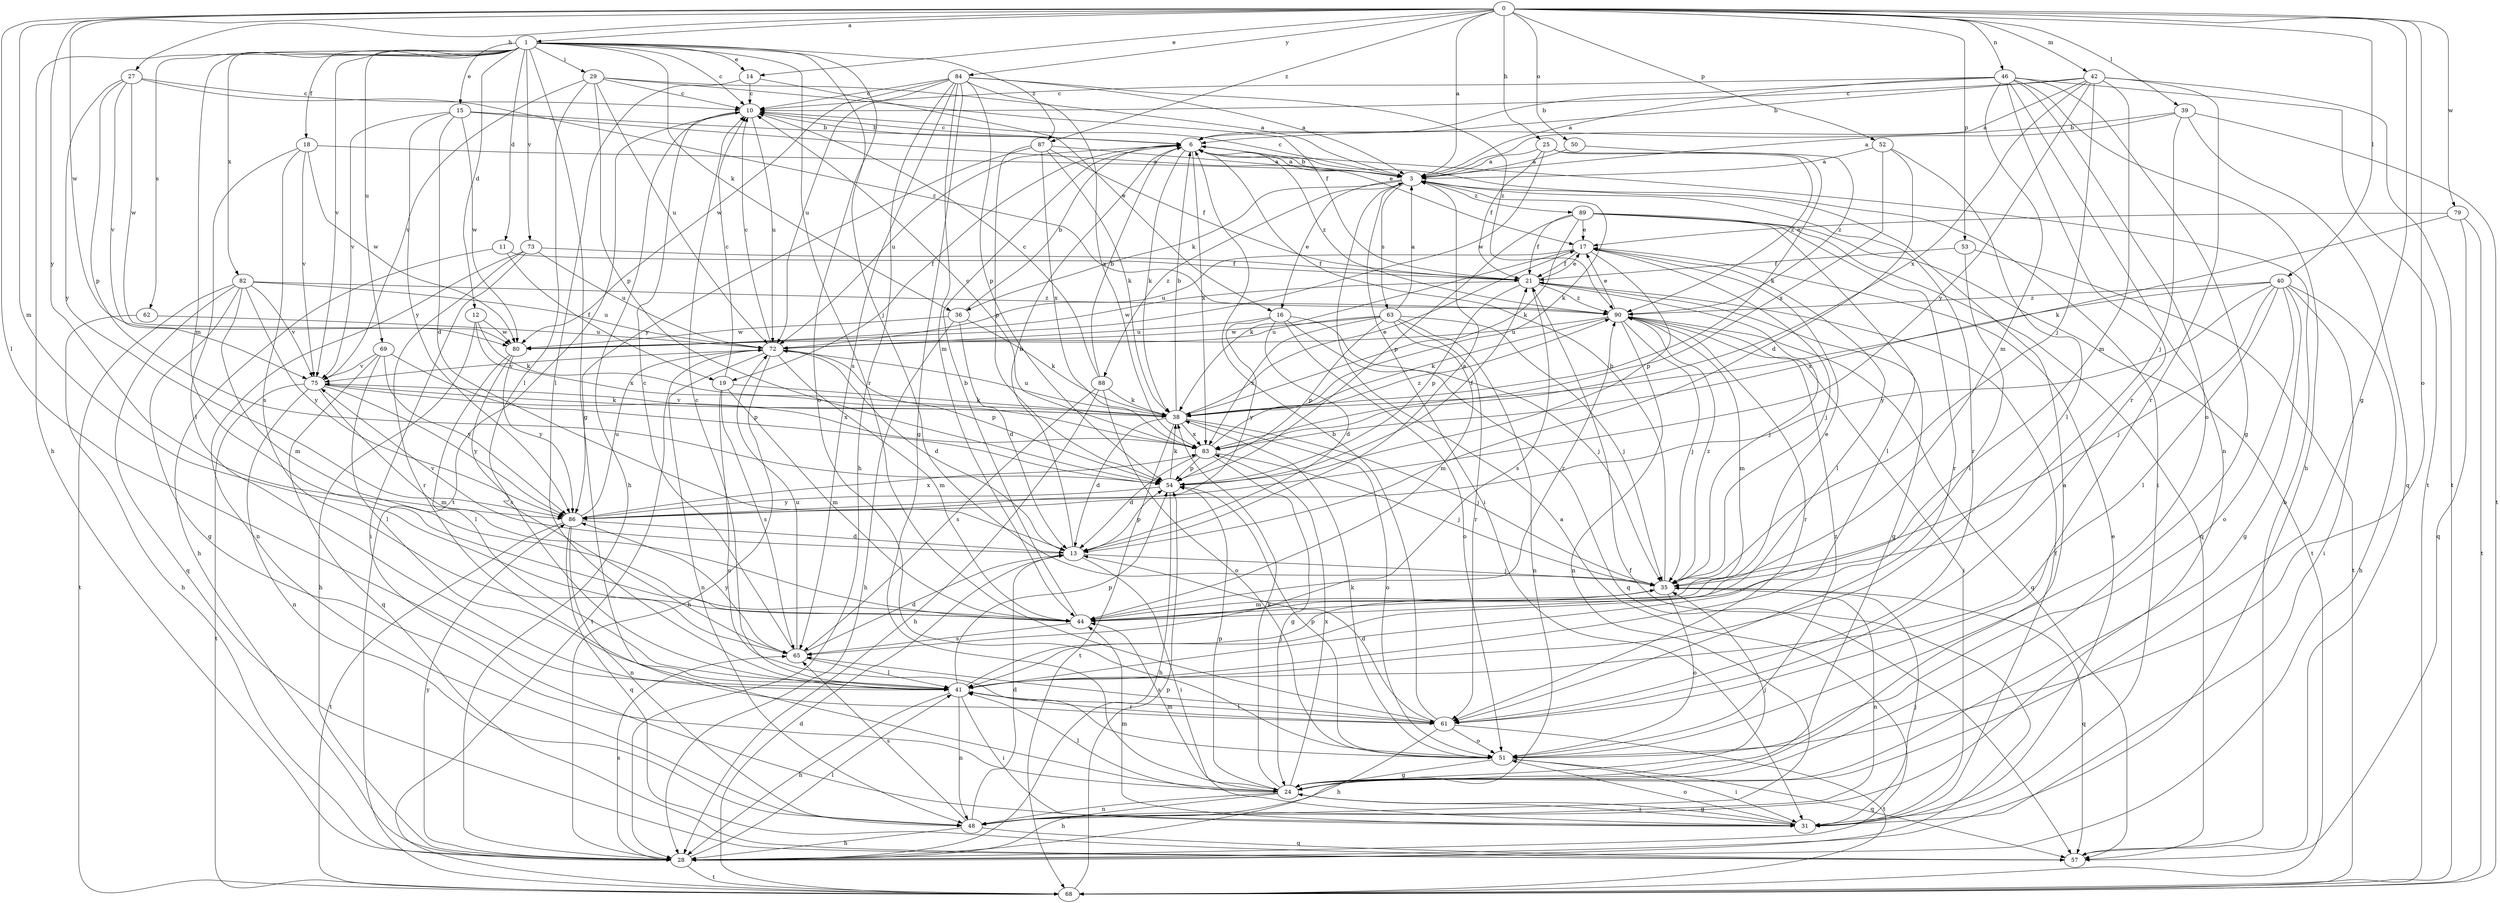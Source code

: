 strict digraph  {
0;
1;
3;
6;
10;
11;
12;
13;
14;
15;
16;
17;
18;
19;
21;
24;
25;
27;
28;
29;
31;
35;
36;
38;
39;
40;
41;
42;
44;
46;
48;
50;
51;
52;
53;
54;
57;
61;
62;
63;
65;
68;
69;
72;
73;
75;
79;
80;
82;
83;
84;
86;
87;
88;
89;
90;
0 -> 1  [label=a];
0 -> 3  [label=a];
0 -> 14  [label=e];
0 -> 24  [label=g];
0 -> 25  [label=h];
0 -> 27  [label=h];
0 -> 39  [label=l];
0 -> 40  [label=l];
0 -> 41  [label=l];
0 -> 42  [label=m];
0 -> 44  [label=m];
0 -> 46  [label=n];
0 -> 50  [label=o];
0 -> 51  [label=o];
0 -> 52  [label=p];
0 -> 53  [label=p];
0 -> 79  [label=w];
0 -> 80  [label=w];
0 -> 84  [label=y];
0 -> 86  [label=y];
0 -> 87  [label=z];
1 -> 10  [label=c];
1 -> 11  [label=d];
1 -> 12  [label=d];
1 -> 14  [label=e];
1 -> 15  [label=e];
1 -> 18  [label=f];
1 -> 24  [label=g];
1 -> 28  [label=h];
1 -> 29  [label=i];
1 -> 35  [label=j];
1 -> 36  [label=k];
1 -> 44  [label=m];
1 -> 51  [label=o];
1 -> 61  [label=r];
1 -> 62  [label=s];
1 -> 69  [label=u];
1 -> 73  [label=v];
1 -> 75  [label=v];
1 -> 82  [label=x];
1 -> 87  [label=z];
3 -> 6  [label=b];
3 -> 10  [label=c];
3 -> 16  [label=e];
3 -> 31  [label=i];
3 -> 36  [label=k];
3 -> 38  [label=k];
3 -> 61  [label=r];
3 -> 63  [label=s];
3 -> 88  [label=z];
3 -> 89  [label=z];
6 -> 3  [label=a];
6 -> 10  [label=c];
6 -> 19  [label=f];
6 -> 31  [label=i];
6 -> 38  [label=k];
6 -> 72  [label=u];
6 -> 83  [label=x];
6 -> 90  [label=z];
10 -> 6  [label=b];
10 -> 28  [label=h];
10 -> 68  [label=t];
10 -> 72  [label=u];
11 -> 19  [label=f];
11 -> 21  [label=f];
11 -> 28  [label=h];
12 -> 28  [label=h];
12 -> 38  [label=k];
12 -> 80  [label=w];
12 -> 83  [label=x];
13 -> 3  [label=a];
13 -> 6  [label=b];
13 -> 31  [label=i];
13 -> 35  [label=j];
13 -> 54  [label=p];
13 -> 75  [label=v];
14 -> 10  [label=c];
14 -> 16  [label=e];
14 -> 41  [label=l];
15 -> 6  [label=b];
15 -> 13  [label=d];
15 -> 17  [label=e];
15 -> 75  [label=v];
15 -> 80  [label=w];
15 -> 86  [label=y];
16 -> 13  [label=d];
16 -> 35  [label=j];
16 -> 51  [label=o];
16 -> 57  [label=q];
16 -> 72  [label=u];
16 -> 86  [label=y];
17 -> 21  [label=f];
17 -> 35  [label=j];
17 -> 38  [label=k];
17 -> 41  [label=l];
17 -> 54  [label=p];
17 -> 72  [label=u];
18 -> 3  [label=a];
18 -> 41  [label=l];
18 -> 65  [label=s];
18 -> 75  [label=v];
18 -> 80  [label=w];
19 -> 10  [label=c];
19 -> 38  [label=k];
19 -> 44  [label=m];
19 -> 51  [label=o];
19 -> 65  [label=s];
21 -> 17  [label=e];
21 -> 24  [label=g];
21 -> 35  [label=j];
21 -> 54  [label=p];
21 -> 65  [label=s];
21 -> 80  [label=w];
21 -> 90  [label=z];
24 -> 3  [label=a];
24 -> 28  [label=h];
24 -> 31  [label=i];
24 -> 35  [label=j];
24 -> 38  [label=k];
24 -> 41  [label=l];
24 -> 44  [label=m];
24 -> 48  [label=n];
24 -> 54  [label=p];
24 -> 83  [label=x];
25 -> 3  [label=a];
25 -> 21  [label=f];
25 -> 38  [label=k];
25 -> 80  [label=w];
25 -> 90  [label=z];
27 -> 10  [label=c];
27 -> 54  [label=p];
27 -> 75  [label=v];
27 -> 80  [label=w];
27 -> 86  [label=y];
27 -> 90  [label=z];
28 -> 3  [label=a];
28 -> 21  [label=f];
28 -> 41  [label=l];
28 -> 65  [label=s];
28 -> 68  [label=t];
28 -> 86  [label=y];
29 -> 3  [label=a];
29 -> 10  [label=c];
29 -> 21  [label=f];
29 -> 41  [label=l];
29 -> 54  [label=p];
29 -> 72  [label=u];
29 -> 75  [label=v];
31 -> 17  [label=e];
31 -> 21  [label=f];
31 -> 24  [label=g];
31 -> 35  [label=j];
31 -> 44  [label=m];
31 -> 51  [label=o];
35 -> 6  [label=b];
35 -> 44  [label=m];
35 -> 48  [label=n];
35 -> 51  [label=o];
35 -> 57  [label=q];
35 -> 90  [label=z];
36 -> 6  [label=b];
36 -> 13  [label=d];
36 -> 28  [label=h];
36 -> 38  [label=k];
36 -> 80  [label=w];
38 -> 6  [label=b];
38 -> 13  [label=d];
38 -> 17  [label=e];
38 -> 35  [label=j];
38 -> 51  [label=o];
38 -> 68  [label=t];
38 -> 72  [label=u];
38 -> 75  [label=v];
38 -> 83  [label=x];
39 -> 3  [label=a];
39 -> 6  [label=b];
39 -> 35  [label=j];
39 -> 57  [label=q];
39 -> 68  [label=t];
40 -> 24  [label=g];
40 -> 28  [label=h];
40 -> 31  [label=i];
40 -> 35  [label=j];
40 -> 41  [label=l];
40 -> 51  [label=o];
40 -> 83  [label=x];
40 -> 86  [label=y];
40 -> 90  [label=z];
41 -> 10  [label=c];
41 -> 28  [label=h];
41 -> 31  [label=i];
41 -> 35  [label=j];
41 -> 48  [label=n];
41 -> 54  [label=p];
41 -> 61  [label=r];
42 -> 3  [label=a];
42 -> 6  [label=b];
42 -> 10  [label=c];
42 -> 35  [label=j];
42 -> 44  [label=m];
42 -> 61  [label=r];
42 -> 68  [label=t];
42 -> 83  [label=x];
42 -> 86  [label=y];
44 -> 6  [label=b];
44 -> 17  [label=e];
44 -> 65  [label=s];
44 -> 90  [label=z];
46 -> 3  [label=a];
46 -> 6  [label=b];
46 -> 10  [label=c];
46 -> 24  [label=g];
46 -> 28  [label=h];
46 -> 44  [label=m];
46 -> 48  [label=n];
46 -> 51  [label=o];
46 -> 61  [label=r];
46 -> 68  [label=t];
48 -> 13  [label=d];
48 -> 28  [label=h];
48 -> 57  [label=q];
48 -> 65  [label=s];
50 -> 3  [label=a];
50 -> 90  [label=z];
51 -> 24  [label=g];
51 -> 31  [label=i];
51 -> 38  [label=k];
51 -> 54  [label=p];
51 -> 57  [label=q];
51 -> 90  [label=z];
52 -> 3  [label=a];
52 -> 13  [label=d];
52 -> 41  [label=l];
52 -> 83  [label=x];
53 -> 21  [label=f];
53 -> 41  [label=l];
53 -> 68  [label=t];
54 -> 21  [label=f];
54 -> 28  [label=h];
54 -> 38  [label=k];
54 -> 86  [label=y];
57 -> 6  [label=b];
61 -> 6  [label=b];
61 -> 13  [label=d];
61 -> 28  [label=h];
61 -> 41  [label=l];
61 -> 51  [label=o];
61 -> 65  [label=s];
61 -> 68  [label=t];
62 -> 28  [label=h];
62 -> 72  [label=u];
63 -> 3  [label=a];
63 -> 35  [label=j];
63 -> 44  [label=m];
63 -> 48  [label=n];
63 -> 54  [label=p];
63 -> 61  [label=r];
63 -> 72  [label=u];
63 -> 80  [label=w];
63 -> 83  [label=x];
65 -> 10  [label=c];
65 -> 13  [label=d];
65 -> 41  [label=l];
65 -> 72  [label=u];
65 -> 86  [label=y];
68 -> 13  [label=d];
68 -> 54  [label=p];
69 -> 41  [label=l];
69 -> 54  [label=p];
69 -> 57  [label=q];
69 -> 75  [label=v];
69 -> 86  [label=y];
72 -> 10  [label=c];
72 -> 13  [label=d];
72 -> 28  [label=h];
72 -> 44  [label=m];
72 -> 48  [label=n];
72 -> 54  [label=p];
72 -> 68  [label=t];
72 -> 75  [label=v];
73 -> 21  [label=f];
73 -> 31  [label=i];
73 -> 48  [label=n];
73 -> 61  [label=r];
73 -> 72  [label=u];
75 -> 38  [label=k];
75 -> 44  [label=m];
75 -> 48  [label=n];
75 -> 68  [label=t];
75 -> 83  [label=x];
75 -> 86  [label=y];
79 -> 17  [label=e];
79 -> 38  [label=k];
79 -> 57  [label=q];
79 -> 68  [label=t];
80 -> 41  [label=l];
80 -> 65  [label=s];
80 -> 86  [label=y];
82 -> 24  [label=g];
82 -> 44  [label=m];
82 -> 57  [label=q];
82 -> 68  [label=t];
82 -> 72  [label=u];
82 -> 75  [label=v];
82 -> 86  [label=y];
82 -> 90  [label=z];
83 -> 10  [label=c];
83 -> 13  [label=d];
83 -> 24  [label=g];
83 -> 35  [label=j];
83 -> 54  [label=p];
83 -> 90  [label=z];
84 -> 3  [label=a];
84 -> 10  [label=c];
84 -> 24  [label=g];
84 -> 28  [label=h];
84 -> 44  [label=m];
84 -> 54  [label=p];
84 -> 65  [label=s];
84 -> 72  [label=u];
84 -> 80  [label=w];
84 -> 83  [label=x];
84 -> 90  [label=z];
86 -> 13  [label=d];
86 -> 48  [label=n];
86 -> 57  [label=q];
86 -> 68  [label=t];
86 -> 72  [label=u];
86 -> 83  [label=x];
87 -> 3  [label=a];
87 -> 21  [label=f];
87 -> 38  [label=k];
87 -> 54  [label=p];
87 -> 83  [label=x];
87 -> 86  [label=y];
88 -> 6  [label=b];
88 -> 10  [label=c];
88 -> 28  [label=h];
88 -> 38  [label=k];
88 -> 51  [label=o];
88 -> 65  [label=s];
89 -> 17  [label=e];
89 -> 21  [label=f];
89 -> 38  [label=k];
89 -> 41  [label=l];
89 -> 54  [label=p];
89 -> 57  [label=q];
89 -> 61  [label=r];
89 -> 68  [label=t];
90 -> 17  [label=e];
90 -> 31  [label=i];
90 -> 35  [label=j];
90 -> 38  [label=k];
90 -> 44  [label=m];
90 -> 48  [label=n];
90 -> 57  [label=q];
90 -> 61  [label=r];
90 -> 72  [label=u];
}
